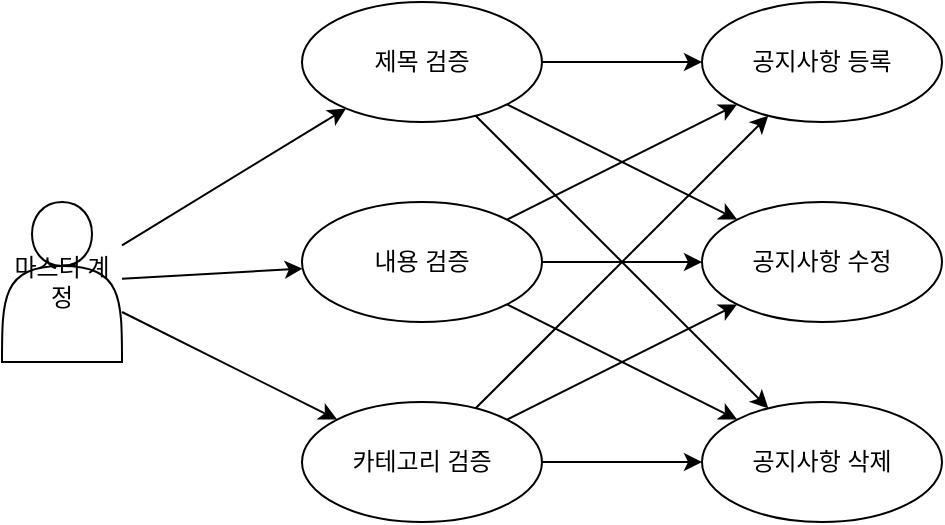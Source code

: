 <mxfile version="26.0.16">
  <diagram name="페이지-1" id="DKJEJJquOrz6qWJuDARE">
    <mxGraphModel dx="671" dy="582" grid="1" gridSize="10" guides="1" tooltips="1" connect="1" arrows="1" fold="1" page="1" pageScale="1" pageWidth="827" pageHeight="1169" math="0" shadow="0">
      <root>
        <mxCell id="0" />
        <mxCell id="1" parent="0" />
        <mxCell id="2" value="마스터 계정" style="shape=actor;whiteSpace=wrap;html=1;" vertex="1" parent="1">
          <mxGeometry x="50" y="150" width="60" height="80" as="geometry" />
        </mxCell>
        <mxCell id="3" value="제목 검증" style="ellipse;whiteSpace=wrap;html=1;" vertex="1" parent="1">
          <mxGeometry x="200" y="50" width="120" height="60" as="geometry" />
        </mxCell>
        <mxCell id="4" value="내용 검증" style="ellipse;whiteSpace=wrap;html=1;" vertex="1" parent="1">
          <mxGeometry x="200" y="150" width="120" height="60" as="geometry" />
        </mxCell>
        <mxCell id="5" value="카테고리 검증" style="ellipse;whiteSpace=wrap;html=1;" vertex="1" parent="1">
          <mxGeometry x="200" y="250" width="120" height="60" as="geometry" />
        </mxCell>
        <mxCell id="6" value="공지사항 등록" style="ellipse;whiteSpace=wrap;html=1;" vertex="1" parent="1">
          <mxGeometry x="400" y="50" width="120" height="60" as="geometry" />
        </mxCell>
        <mxCell id="7" value="공지사항 수정" style="ellipse;whiteSpace=wrap;html=1;" vertex="1" parent="1">
          <mxGeometry x="400" y="150" width="120" height="60" as="geometry" />
        </mxCell>
        <mxCell id="8" value="공지사항 삭제" style="ellipse;whiteSpace=wrap;html=1;" vertex="1" parent="1">
          <mxGeometry x="400" y="250" width="120" height="60" as="geometry" />
        </mxCell>
        <mxCell id="9" edge="1" parent="1" source="2" target="3">
          <mxGeometry relative="1" as="geometry" />
        </mxCell>
        <mxCell id="10" edge="1" parent="1" source="2" target="4">
          <mxGeometry relative="1" as="geometry" />
        </mxCell>
        <mxCell id="11" edge="1" parent="1" source="2" target="5">
          <mxGeometry relative="1" as="geometry" />
        </mxCell>
        <mxCell id="12" edge="1" parent="1" source="3" target="6">
          <mxGeometry relative="1" as="geometry" />
        </mxCell>
        <mxCell id="13" edge="1" parent="1" source="4" target="6">
          <mxGeometry relative="1" as="geometry" />
        </mxCell>
        <mxCell id="14" edge="1" parent="1" source="5" target="6">
          <mxGeometry relative="1" as="geometry" />
        </mxCell>
        <mxCell id="15" edge="1" parent="1" source="3" target="7">
          <mxGeometry relative="1" as="geometry" />
        </mxCell>
        <mxCell id="16" edge="1" parent="1" source="4" target="7">
          <mxGeometry relative="1" as="geometry" />
        </mxCell>
        <mxCell id="17" edge="1" parent="1" source="5" target="7">
          <mxGeometry relative="1" as="geometry" />
        </mxCell>
        <mxCell id="18" edge="1" parent="1" source="3" target="8">
          <mxGeometry relative="1" as="geometry" />
        </mxCell>
        <mxCell id="19" edge="1" parent="1" source="4" target="8">
          <mxGeometry relative="1" as="geometry" />
        </mxCell>
        <mxCell id="20" edge="1" parent="1" source="5" target="8">
          <mxGeometry relative="1" as="geometry" />
        </mxCell>
      </root>
    </mxGraphModel>
  </diagram>
</mxfile>
